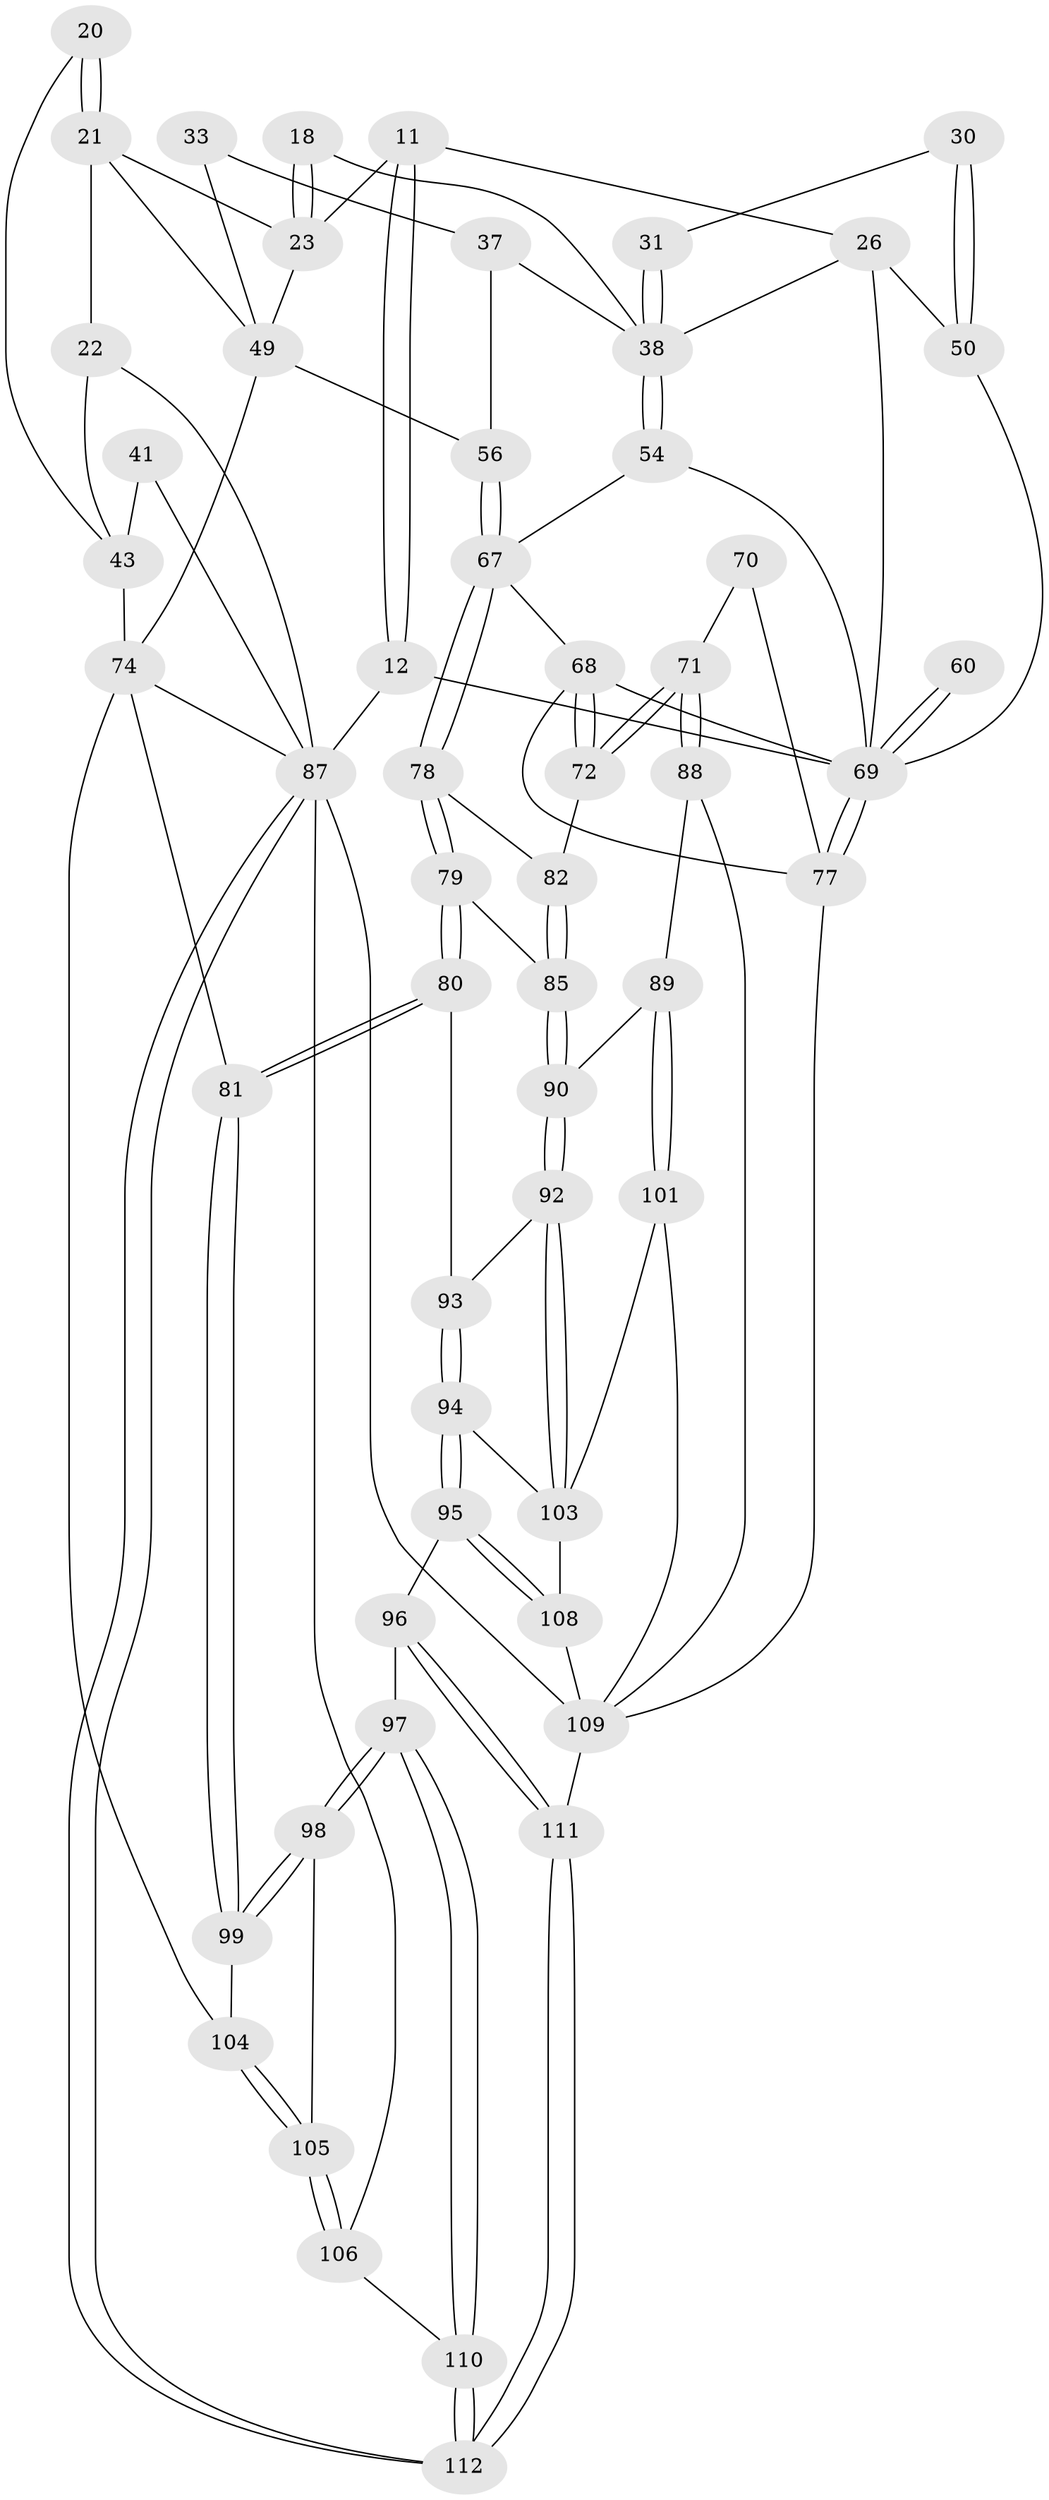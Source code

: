 // original degree distribution, {3: 0.017857142857142856, 5: 0.48214285714285715, 4: 0.25892857142857145, 6: 0.24107142857142858}
// Generated by graph-tools (version 1.1) at 2025/59/03/09/25 04:59:58]
// undirected, 56 vertices, 126 edges
graph export_dot {
graph [start="1"]
  node [color=gray90,style=filled];
  11 [pos="+0.7147628598288878+0",super="+5"];
  12 [pos="+1+0",super="+10"];
  18 [pos="+0.5282672997184193+0.08794201806538554"];
  20 [pos="+0.22732037387369206+0.16370022803591758"];
  21 [pos="+0.15678848358206998+0.09106110292770879",super="+19"];
  22 [pos="+0.060221909638594244+0.16949338454454396",super="+8"];
  23 [pos="+0.4171112065793318+0.15287601469352866",super="+3+4"];
  26 [pos="+1+0.16407339548164593",super="+14"];
  30 [pos="+0.754602904708981+0.22146684576917328"];
  31 [pos="+0.7330054878628748+0.21455756062026046"];
  33 [pos="+0.43664015462522715+0.23098395975586503"];
  37 [pos="+0.5484424413076509+0.2126608169404646",super="+32+36"];
  38 [pos="+0.6712639617507487+0.2617443205735812",super="+35+17+15"];
  41 [pos="+0.12809220928888768+0.4119193509182296"];
  43 [pos="+0.13033770980264792+0.41241657980059115",super="+40"];
  49 [pos="+0.4397914554714927+0.2516668414402566",super="+34+45"];
  50 [pos="+0.8460160175964446+0.2739787977571131",super="+28+29"];
  54 [pos="+0.7155812676089812+0.4261889522048296"];
  56 [pos="+0.36940374170500284+0.47304302804605836",super="+55+48"];
  60 [pos="+1+0.4726910895275873"];
  67 [pos="+0.406923179139201+0.4994146928163055",super="+66+59"];
  68 [pos="+0.5621430323951264+0.5422390953955962",super="+65"];
  69 [pos="+1+0.5541319606304658",super="+62+61"];
  70 [pos="+0.6810866206901297+0.6609581242594624"];
  71 [pos="+0.6647381712465886+0.6665052012948214"];
  72 [pos="+0.6199070740991461+0.622091707307173"];
  74 [pos="+0.01086769689224124+0.7131893587439391",super="+73"];
  77 [pos="+1+0.8725433435391791",super="+76"];
  78 [pos="+0.4055597871038643+0.5157362786133598"];
  79 [pos="+0.37820308822047627+0.6266433077018504"];
  80 [pos="+0.2935563815043048+0.721826761416361"];
  81 [pos="+0.20920605417131966+0.7299158224461064"];
  82 [pos="+0.5016482620403876+0.6439668415413906"];
  85 [pos="+0.4948459601626011+0.7348484562037755"];
  87 [pos="+0+1",super="+83+86"];
  88 [pos="+0.6500266392226053+0.6915725157696243"];
  89 [pos="+0.5468379487795049+0.7553016936368013"];
  90 [pos="+0.5085073222278532+0.7573779492158595"];
  92 [pos="+0.4740517849200376+0.789316035763744"];
  93 [pos="+0.31807655464641627+0.7455378278179795"];
  94 [pos="+0.3641505335456551+0.891021163645105"];
  95 [pos="+0.3564263406784762+0.9024849851503435"];
  96 [pos="+0.3299950767334254+0.9192049332987325"];
  97 [pos="+0.24835322184193762+0.915497961448169"];
  98 [pos="+0.23399114144986444+0.8890625109844897"];
  99 [pos="+0.20742844348905154+0.8170360179569817"];
  101 [pos="+0.5810593388909683+0.8423449211788044"];
  103 [pos="+0.45495026270942734+0.8548113494251315",super="+102"];
  104 [pos="+0.11681839556036812+0.8767170760531828"];
  105 [pos="+0.0940874052465289+0.9199895660946228"];
  106 [pos="+0.08652265096690599+0.9295278513138815"];
  108 [pos="+0.56405122381523+1"];
  109 [pos="+0.576694848570454+1",super="+107"];
  110 [pos="+0.20796112391938795+0.9868577230078934"];
  111 [pos="+0.37745184801838916+1"];
  112 [pos="+0.20216784909974994+1"];
  11 -- 12 [weight=2];
  11 -- 12;
  11 -- 23;
  11 -- 26;
  12 -- 87 [weight=3];
  12 -- 69;
  18 -- 23 [weight=2];
  18 -- 23;
  18 -- 38;
  20 -- 21 [weight=2];
  20 -- 21;
  20 -- 43;
  21 -- 22 [weight=2];
  21 -- 23;
  21 -- 49;
  22 -- 87;
  22 -- 43;
  23 -- 49;
  26 -- 50 [weight=2];
  26 -- 38;
  26 -- 69;
  30 -- 31;
  30 -- 50 [weight=2];
  30 -- 50;
  31 -- 38 [weight=2];
  31 -- 38;
  33 -- 37 [weight=2];
  33 -- 49;
  37 -- 38 [weight=2];
  37 -- 56;
  38 -- 54;
  38 -- 54;
  41 -- 43 [weight=2];
  41 -- 87;
  43 -- 74;
  49 -- 56 [weight=2];
  49 -- 74;
  50 -- 69;
  54 -- 69;
  54 -- 67;
  56 -- 67 [weight=3];
  56 -- 67;
  60 -- 69 [weight=3];
  60 -- 69;
  67 -- 78;
  67 -- 78;
  67 -- 68;
  68 -- 72;
  68 -- 72;
  68 -- 77;
  68 -- 69;
  69 -- 77 [weight=2];
  69 -- 77;
  70 -- 71;
  70 -- 77 [weight=2];
  71 -- 72;
  71 -- 72;
  71 -- 88;
  71 -- 88;
  72 -- 82;
  74 -- 104;
  74 -- 87;
  74 -- 81;
  77 -- 109;
  78 -- 79;
  78 -- 79;
  78 -- 82;
  79 -- 80;
  79 -- 80;
  79 -- 85;
  80 -- 81;
  80 -- 81;
  80 -- 93;
  81 -- 99;
  81 -- 99;
  82 -- 85;
  82 -- 85;
  85 -- 90;
  85 -- 90;
  87 -- 112;
  87 -- 112;
  87 -- 109 [weight=2];
  87 -- 106;
  88 -- 89;
  88 -- 109;
  89 -- 90;
  89 -- 101;
  89 -- 101;
  90 -- 92;
  90 -- 92;
  92 -- 93;
  92 -- 103;
  92 -- 103;
  93 -- 94;
  93 -- 94;
  94 -- 95;
  94 -- 95;
  94 -- 103;
  95 -- 96;
  95 -- 108;
  95 -- 108;
  96 -- 97;
  96 -- 111;
  96 -- 111;
  97 -- 98;
  97 -- 98;
  97 -- 110;
  97 -- 110;
  98 -- 99;
  98 -- 99;
  98 -- 105;
  99 -- 104;
  101 -- 103;
  101 -- 109;
  103 -- 108;
  104 -- 105;
  104 -- 105;
  105 -- 106;
  105 -- 106;
  106 -- 110;
  108 -- 109;
  109 -- 111;
  110 -- 112;
  110 -- 112;
  111 -- 112;
  111 -- 112;
}
